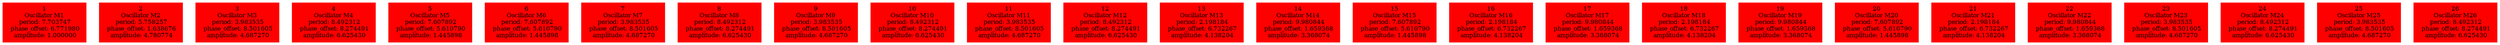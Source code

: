  digraph g{ forcelabels=true;
1 [label=<1<BR />Oscillator M1<BR /> period: 7.703747<BR /> phase_offset: 6.771980<BR /> amplitude: 1.000000>, shape=box,color=red,style=filled,fontsize=8];2 [label=<2<BR />Oscillator M2<BR /> period: 5.758257<BR /> phase_offset: 1.638676<BR /> amplitude: 4.780774>, shape=box,color=red,style=filled,fontsize=8];3 [label=<3<BR />Oscillator M3<BR /> period: 3.983535<BR /> phase_offset: 8.501605<BR /> amplitude: 4.687270>, shape=box,color=red,style=filled,fontsize=8];4 [label=<4<BR />Oscillator M4<BR /> period: 8.492312<BR /> phase_offset: 8.274491<BR /> amplitude: 6.625430>, shape=box,color=red,style=filled,fontsize=8];5 [label=<5<BR />Oscillator M5<BR /> period: 7.607892<BR /> phase_offset: 5.610790<BR /> amplitude: 1.445898>, shape=box,color=red,style=filled,fontsize=8];6 [label=<6<BR />Oscillator M6<BR /> period: 7.607892<BR /> phase_offset: 5.610790<BR /> amplitude: 1.445898>, shape=box,color=red,style=filled,fontsize=8];7 [label=<7<BR />Oscillator M7<BR /> period: 3.983535<BR /> phase_offset: 8.501605<BR /> amplitude: 4.687270>, shape=box,color=red,style=filled,fontsize=8];8 [label=<8<BR />Oscillator M8<BR /> period: 8.492312<BR /> phase_offset: 8.274491<BR /> amplitude: 6.625430>, shape=box,color=red,style=filled,fontsize=8];9 [label=<9<BR />Oscillator M9<BR /> period: 3.983535<BR /> phase_offset: 8.501605<BR /> amplitude: 4.687270>, shape=box,color=red,style=filled,fontsize=8];10 [label=<10<BR />Oscillator M10<BR /> period: 8.492312<BR /> phase_offset: 8.274491<BR /> amplitude: 6.625430>, shape=box,color=red,style=filled,fontsize=8];11 [label=<11<BR />Oscillator M11<BR /> period: 3.983535<BR /> phase_offset: 8.501605<BR /> amplitude: 4.687270>, shape=box,color=red,style=filled,fontsize=8];12 [label=<12<BR />Oscillator M12<BR /> period: 8.492312<BR /> phase_offset: 8.274491<BR /> amplitude: 6.625430>, shape=box,color=red,style=filled,fontsize=8];13 [label=<13<BR />Oscillator M13<BR /> period: 2.198184<BR /> phase_offset: 6.732267<BR /> amplitude: 4.138204>, shape=box,color=red,style=filled,fontsize=8];14 [label=<14<BR />Oscillator M14<BR /> period: 9.980844<BR /> phase_offset: 1.659368<BR /> amplitude: 3.368074>, shape=box,color=red,style=filled,fontsize=8];15 [label=<15<BR />Oscillator M15<BR /> period: 7.607892<BR /> phase_offset: 5.610790<BR /> amplitude: 1.445898>, shape=box,color=red,style=filled,fontsize=8];16 [label=<16<BR />Oscillator M16<BR /> period: 2.198184<BR /> phase_offset: 6.732267<BR /> amplitude: 4.138204>, shape=box,color=red,style=filled,fontsize=8];17 [label=<17<BR />Oscillator M17<BR /> period: 9.980844<BR /> phase_offset: 1.659368<BR /> amplitude: 3.368074>, shape=box,color=red,style=filled,fontsize=8];18 [label=<18<BR />Oscillator M18<BR /> period: 2.198184<BR /> phase_offset: 6.732267<BR /> amplitude: 4.138204>, shape=box,color=red,style=filled,fontsize=8];19 [label=<19<BR />Oscillator M19<BR /> period: 9.980844<BR /> phase_offset: 1.659368<BR /> amplitude: 3.368074>, shape=box,color=red,style=filled,fontsize=8];20 [label=<20<BR />Oscillator M20<BR /> period: 7.607892<BR /> phase_offset: 5.610790<BR /> amplitude: 1.445898>, shape=box,color=red,style=filled,fontsize=8];21 [label=<21<BR />Oscillator M21<BR /> period: 2.198184<BR /> phase_offset: 6.732267<BR /> amplitude: 4.138204>, shape=box,color=red,style=filled,fontsize=8];22 [label=<22<BR />Oscillator M22<BR /> period: 9.980844<BR /> phase_offset: 1.659368<BR /> amplitude: 3.368074>, shape=box,color=red,style=filled,fontsize=8];23 [label=<23<BR />Oscillator M23<BR /> period: 3.983535<BR /> phase_offset: 8.501605<BR /> amplitude: 4.687270>, shape=box,color=red,style=filled,fontsize=8];24 [label=<24<BR />Oscillator M24<BR /> period: 8.492312<BR /> phase_offset: 8.274491<BR /> amplitude: 6.625430>, shape=box,color=red,style=filled,fontsize=8];25 [label=<25<BR />Oscillator M25<BR /> period: 3.983535<BR /> phase_offset: 8.501605<BR /> amplitude: 4.687270>, shape=box,color=red,style=filled,fontsize=8];26 [label=<26<BR />Oscillator M26<BR /> period: 8.492312<BR /> phase_offset: 8.274491<BR /> amplitude: 6.625430>, shape=box,color=red,style=filled,fontsize=8]; }
